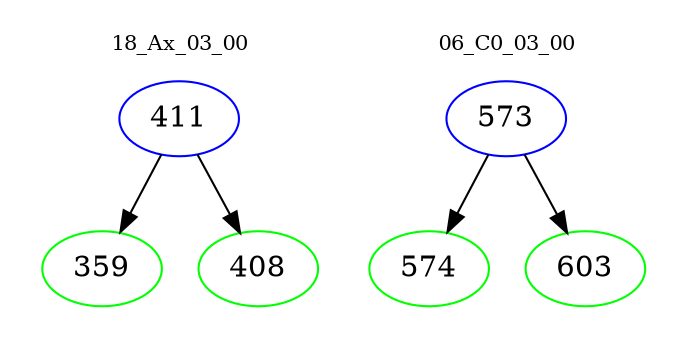 digraph{
subgraph cluster_0 {
color = white
label = "18_Ax_03_00";
fontsize=10;
T0_411 [label="411", color="blue"]
T0_411 -> T0_359 [color="black"]
T0_359 [label="359", color="green"]
T0_411 -> T0_408 [color="black"]
T0_408 [label="408", color="green"]
}
subgraph cluster_1 {
color = white
label = "06_C0_03_00";
fontsize=10;
T1_573 [label="573", color="blue"]
T1_573 -> T1_574 [color="black"]
T1_574 [label="574", color="green"]
T1_573 -> T1_603 [color="black"]
T1_603 [label="603", color="green"]
}
}
